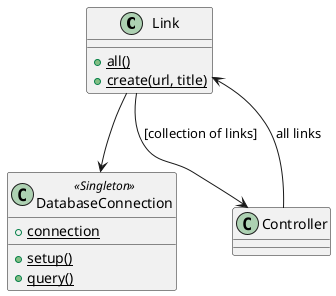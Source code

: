 @startuml

class Link {
    +{static} all()
    +{static} create(url, title)
}

class DatabaseConnection <<Singleton>>  {
    +{static} connection
    +{static} setup()
    +{static} query()
}

Controller --> Link: all links
Link --> Controller: [collection of links]
Link --> DatabaseConnection

@enduml
